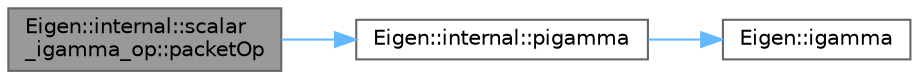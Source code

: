 digraph "Eigen::internal::scalar_igamma_op::packetOp"
{
 // LATEX_PDF_SIZE
  bgcolor="transparent";
  edge [fontname=Helvetica,fontsize=10,labelfontname=Helvetica,labelfontsize=10];
  node [fontname=Helvetica,fontsize=10,shape=box,height=0.2,width=0.4];
  rankdir="LR";
  Node1 [id="Node000001",label="Eigen::internal::scalar\l_igamma_op::packetOp",height=0.2,width=0.4,color="gray40", fillcolor="grey60", style="filled", fontcolor="black",tooltip=" "];
  Node1 -> Node2 [id="edge3_Node000001_Node000002",color="steelblue1",style="solid",tooltip=" "];
  Node2 [id="Node000002",label="Eigen::internal::pigamma",height=0.2,width=0.4,color="grey40", fillcolor="white", style="filled",URL="$namespace_eigen_1_1internal.html#ac3d929cd25adae6c265b5cdc4c900466",tooltip=" "];
  Node2 -> Node3 [id="edge4_Node000002_Node000003",color="steelblue1",style="solid",tooltip=" "];
  Node3 [id="Node000003",label="Eigen::igamma",height=0.2,width=0.4,color="grey40", fillcolor="white", style="filled",URL="$namespace_eigen.html#af5aa651137636b1cdbd27de1cfe91148",tooltip=" "];
}
